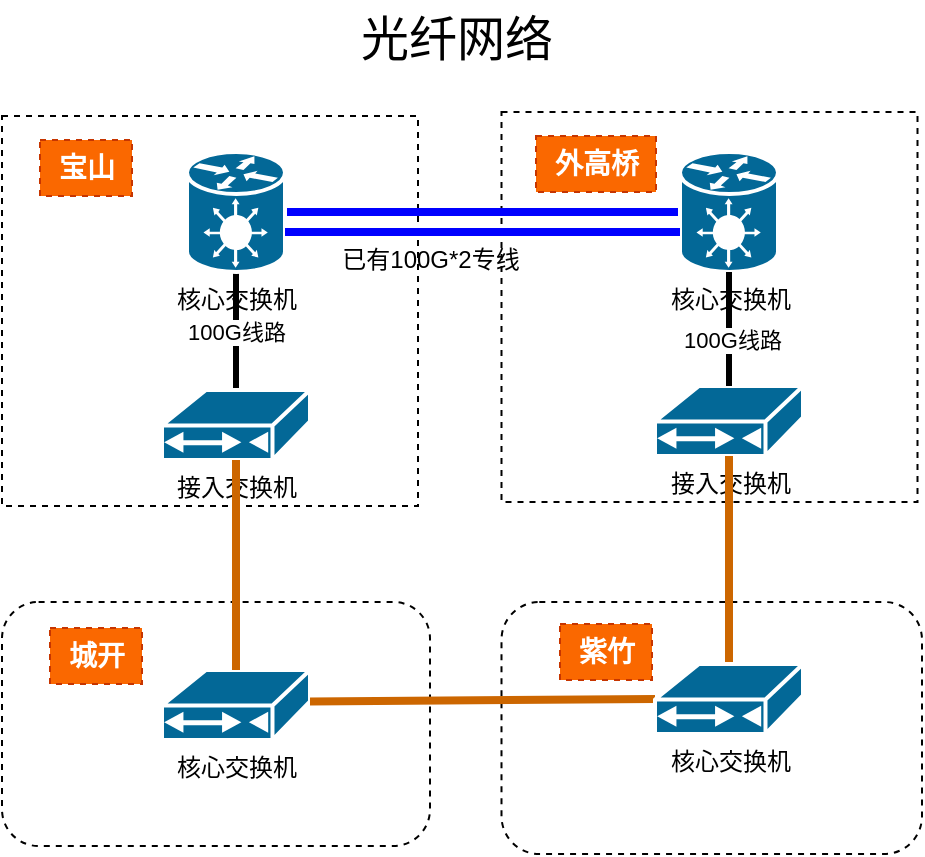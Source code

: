 <mxfile version="20.6.0" type="github">
  <diagram id="3BFR3GqZxXMxbAWBfeUj" name="Page-1">
    <mxGraphModel dx="930" dy="553" grid="0" gridSize="10" guides="1" tooltips="1" connect="1" arrows="1" fold="1" page="1" pageScale="1" pageWidth="827" pageHeight="1169" math="0" shadow="0">
      <root>
        <mxCell id="0" />
        <mxCell id="1" parent="0" />
        <mxCell id="6pjrII6g9MBGlCYJLemR-10" value="" style="rounded=1;whiteSpace=wrap;html=1;dashed=1;arcSize=0;" vertex="1" parent="1">
          <mxGeometry x="149" y="83" width="208" height="195" as="geometry" />
        </mxCell>
        <mxCell id="NzVSwbk70iNXb31Qm06j-4" value="" style="rounded=1;whiteSpace=wrap;html=1;dashed=1;" parent="1" vertex="1">
          <mxGeometry x="398.75" y="326" width="210.25" height="126" as="geometry" />
        </mxCell>
        <mxCell id="pgLIFL3BZB2Xo_3dE_xm-11" value="" style="rounded=1;whiteSpace=wrap;html=1;dashed=1;arcSize=0;" parent="1" vertex="1">
          <mxGeometry x="398.75" y="81" width="208" height="195" as="geometry" />
        </mxCell>
        <mxCell id="EAKdSy7ptGbpC2-vD8Ey-16" value="" style="rounded=1;whiteSpace=wrap;html=1;dashed=1;" parent="1" vertex="1">
          <mxGeometry x="149" y="326" width="214" height="122" as="geometry" />
        </mxCell>
        <mxCell id="EAKdSy7ptGbpC2-vD8Ey-15" value="100G线路" style="edgeStyle=none;rounded=1;orthogonalLoop=1;jettySize=auto;html=1;exitX=0.5;exitY=0;exitDx=0;exitDy=0;exitPerimeter=0;entryX=0.5;entryY=1;entryDx=0;entryDy=0;entryPerimeter=0;startArrow=none;startFill=0;endArrow=none;endFill=0;strokeColor=#000000;jumpSize=6;strokeWidth=3;" parent="1" source="EAKdSy7ptGbpC2-vD8Ey-10" target="EAKdSy7ptGbpC2-vD8Ey-14" edge="1">
          <mxGeometry relative="1" as="geometry">
            <mxPoint x="98" y="209" as="sourcePoint" />
          </mxGeometry>
        </mxCell>
        <mxCell id="EAKdSy7ptGbpC2-vD8Ey-10" value="接入交换机" style="shape=mxgraph.cisco.modems_and_phones.cable_modem;html=1;pointerEvents=1;dashed=0;fillColor=#036897;strokeColor=#ffffff;strokeWidth=2;verticalLabelPosition=bottom;verticalAlign=top;align=center;outlineConnect=0;" parent="1" vertex="1">
          <mxGeometry x="229" y="220" width="74" height="35" as="geometry" />
        </mxCell>
        <mxCell id="pgLIFL3BZB2Xo_3dE_xm-2" style="edgeStyle=none;orthogonalLoop=1;jettySize=auto;html=1;entryX=0;entryY=0.5;entryDx=0;entryDy=0;entryPerimeter=0;startArrow=none;startFill=0;endArrow=none;endFill=0;rounded=1;strokeColor=#0000FF;strokeWidth=4;" parent="1" source="EAKdSy7ptGbpC2-vD8Ey-14" target="pgLIFL3BZB2Xo_3dE_xm-1" edge="1">
          <mxGeometry relative="1" as="geometry" />
        </mxCell>
        <mxCell id="EAKdSy7ptGbpC2-vD8Ey-14" value="核心交换机" style="shape=mxgraph.cisco.hubs_and_gateways.generic_gateway;html=1;pointerEvents=1;dashed=0;fillColor=#036897;strokeColor=#ffffff;strokeWidth=2;verticalLabelPosition=bottom;verticalAlign=top;align=center;outlineConnect=0;" parent="1" vertex="1">
          <mxGeometry x="241.5" y="101" width="49" height="60" as="geometry" />
        </mxCell>
        <mxCell id="EAKdSy7ptGbpC2-vD8Ey-17" style="edgeStyle=none;rounded=1;orthogonalLoop=1;jettySize=auto;html=1;exitX=0.5;exitY=0;exitDx=0;exitDy=0;startArrow=none;startFill=0;endArrow=none;endFill=0;" parent="1" source="EAKdSy7ptGbpC2-vD8Ey-16" target="EAKdSy7ptGbpC2-vD8Ey-16" edge="1">
          <mxGeometry relative="1" as="geometry" />
        </mxCell>
        <mxCell id="pgLIFL3BZB2Xo_3dE_xm-1" value="核心交换机" style="shape=mxgraph.cisco.hubs_and_gateways.generic_gateway;html=1;pointerEvents=1;dashed=0;fillColor=#036897;strokeColor=#ffffff;strokeWidth=2;verticalLabelPosition=bottom;verticalAlign=top;align=center;outlineConnect=0;" parent="1" vertex="1">
          <mxGeometry x="488" y="101" width="49" height="60" as="geometry" />
        </mxCell>
        <mxCell id="pgLIFL3BZB2Xo_3dE_xm-4" value="已有100G*2专线" style="text;html=1;align=center;verticalAlign=middle;resizable=0;points=[];autosize=1;" parent="1" vertex="1">
          <mxGeometry x="309" y="142" width="107" height="26" as="geometry" />
        </mxCell>
        <mxCell id="pgLIFL3BZB2Xo_3dE_xm-6" value="&lt;span style=&quot;font-size: 14px;&quot;&gt;城开&lt;/span&gt;" style="text;html=1;resizable=0;autosize=1;align=center;verticalAlign=middle;points=[];fillColor=#fa6800;strokeColor=#C73500;rounded=0;dashed=1;fontColor=#ffffff;fontStyle=1" parent="1" vertex="1">
          <mxGeometry x="173" y="339" width="46" height="28" as="geometry" />
        </mxCell>
        <mxCell id="pgLIFL3BZB2Xo_3dE_xm-12" value="&lt;span style=&quot;font-size: 14px;&quot;&gt;宝山&lt;/span&gt;" style="text;html=1;resizable=0;autosize=1;align=center;verticalAlign=middle;points=[];fillColor=#fa6800;strokeColor=#C73500;rounded=0;dashed=1;fontColor=#ffffff;fontStyle=1" parent="1" vertex="1">
          <mxGeometry x="168" y="95" width="46" height="28" as="geometry" />
        </mxCell>
        <mxCell id="CFlZzpwRj5Hc7I2CVyy_-19" value="接入交换机" style="shape=mxgraph.cisco.modems_and_phones.cable_modem;html=1;pointerEvents=1;dashed=0;fillColor=#036897;strokeColor=#ffffff;strokeWidth=2;verticalLabelPosition=bottom;verticalAlign=top;align=center;outlineConnect=0;" parent="1" vertex="1">
          <mxGeometry x="475.5" y="218" width="74" height="35" as="geometry" />
        </mxCell>
        <mxCell id="CFlZzpwRj5Hc7I2CVyy_-22" style="edgeStyle=none;rounded=1;orthogonalLoop=1;jettySize=auto;html=1;exitX=0.5;exitY=0;exitDx=0;exitDy=0;startArrow=none;startFill=0;endArrow=none;endFill=0;" parent="1" edge="1">
          <mxGeometry relative="1" as="geometry">
            <mxPoint x="560.25" y="272" as="sourcePoint" />
            <mxPoint x="560.25" y="272" as="targetPoint" />
          </mxGeometry>
        </mxCell>
        <mxCell id="CFlZzpwRj5Hc7I2CVyy_-23" value="&lt;span style=&quot;font-size: 14px;&quot;&gt;紫竹&lt;/span&gt;" style="text;html=1;resizable=0;autosize=1;align=center;verticalAlign=middle;points=[];fillColor=#fa6800;strokeColor=#C73500;rounded=0;dashed=1;fontColor=#ffffff;fontStyle=1" parent="1" vertex="1">
          <mxGeometry x="428" y="337" width="46" height="28" as="geometry" />
        </mxCell>
        <mxCell id="CFlZzpwRj5Hc7I2CVyy_-25" style="edgeStyle=none;rounded=1;orthogonalLoop=1;jettySize=auto;html=1;exitX=0.5;exitY=0;exitDx=0;exitDy=0;exitPerimeter=0;entryX=0.5;entryY=1;entryDx=0;entryDy=0;entryPerimeter=0;startArrow=none;startFill=0;endArrow=none;endFill=0;strokeWidth=3;" parent="1" source="CFlZzpwRj5Hc7I2CVyy_-19" target="pgLIFL3BZB2Xo_3dE_xm-1" edge="1">
          <mxGeometry relative="1" as="geometry">
            <mxPoint x="508.91" y="282" as="sourcePoint" />
            <mxPoint x="508.91" y="202" as="targetPoint" />
          </mxGeometry>
        </mxCell>
        <mxCell id="6pjrII6g9MBGlCYJLemR-17" value="100G线路" style="edgeLabel;html=1;align=center;verticalAlign=middle;resizable=0;points=[];" vertex="1" connectable="0" parent="CFlZzpwRj5Hc7I2CVyy_-25">
          <mxGeometry x="-0.193" relative="1" as="geometry">
            <mxPoint x="1" as="offset" />
          </mxGeometry>
        </mxCell>
        <mxCell id="dk0VxwSReU-h2MXsKodl-3" value="核心交换机" style="shape=mxgraph.cisco.modems_and_phones.cable_modem;html=1;pointerEvents=1;dashed=0;fillColor=#036897;strokeColor=#ffffff;strokeWidth=2;verticalLabelPosition=bottom;verticalAlign=top;align=center;outlineConnect=0;" parent="1" vertex="1">
          <mxGeometry x="229" y="360" width="74" height="35" as="geometry" />
        </mxCell>
        <mxCell id="NzVSwbk70iNXb31Qm06j-6" value="&lt;font size=&quot;5&quot;&gt;&lt;span style=&quot;font-weight: 400;&quot;&gt;光纤网络&lt;/span&gt;&lt;/font&gt;" style="text;html=1;resizable=0;autosize=1;align=center;verticalAlign=middle;points=[];rounded=0;dashed=1;fontStyle=1;" parent="1" vertex="1">
          <mxGeometry x="319" y="25" width="114" height="40" as="geometry" />
        </mxCell>
        <mxCell id="6pjrII6g9MBGlCYJLemR-1" style="orthogonalLoop=1;jettySize=auto;html=1;entryX=1;entryY=0.45;entryDx=0;entryDy=0;entryPerimeter=0;startArrow=none;startFill=0;endArrow=none;endFill=0;rounded=1;strokeColor=#CC6600;strokeWidth=4;exitX=0;exitY=0.5;exitDx=0;exitDy=0;exitPerimeter=0;" edge="1" parent="1" source="6pjrII6g9MBGlCYJLemR-14" target="dk0VxwSReU-h2MXsKodl-3">
          <mxGeometry relative="1" as="geometry">
            <mxPoint x="180" y="475.559" as="sourcePoint" />
            <mxPoint x="377.5" y="472" as="targetPoint" />
          </mxGeometry>
        </mxCell>
        <mxCell id="6pjrII6g9MBGlCYJLemR-11" value="&lt;span style=&quot;font-size: 14px;&quot;&gt;外高桥&lt;/span&gt;" style="text;html=1;resizable=0;autosize=1;align=center;verticalAlign=middle;points=[];fillColor=#fa6800;strokeColor=#C73500;rounded=0;dashed=1;fontColor=#ffffff;fontStyle=1" vertex="1" parent="1">
          <mxGeometry x="416" y="93" width="60" height="28" as="geometry" />
        </mxCell>
        <mxCell id="6pjrII6g9MBGlCYJLemR-12" style="orthogonalLoop=1;jettySize=auto;html=1;entryX=0.5;entryY=1;entryDx=0;entryDy=0;entryPerimeter=0;startArrow=none;startFill=0;endArrow=none;endFill=0;rounded=1;strokeColor=#CC6600;strokeWidth=4;exitX=0.5;exitY=0;exitDx=0;exitDy=0;exitPerimeter=0;" edge="1" parent="1" source="6pjrII6g9MBGlCYJLemR-14" target="CFlZzpwRj5Hc7I2CVyy_-19">
          <mxGeometry relative="1" as="geometry">
            <mxPoint x="190" y="485.559" as="sourcePoint" />
            <mxPoint x="387.5" y="482" as="targetPoint" />
          </mxGeometry>
        </mxCell>
        <mxCell id="6pjrII6g9MBGlCYJLemR-13" style="orthogonalLoop=1;jettySize=auto;html=1;entryX=0.5;entryY=1;entryDx=0;entryDy=0;entryPerimeter=0;startArrow=none;startFill=0;endArrow=none;endFill=0;rounded=1;strokeColor=#CC6600;strokeWidth=4;exitX=0.5;exitY=0;exitDx=0;exitDy=0;exitPerimeter=0;" edge="1" parent="1" source="dk0VxwSReU-h2MXsKodl-3" target="EAKdSy7ptGbpC2-vD8Ey-10">
          <mxGeometry relative="1" as="geometry">
            <mxPoint x="40" y="318.559" as="sourcePoint" />
            <mxPoint x="237.5" y="315" as="targetPoint" />
          </mxGeometry>
        </mxCell>
        <mxCell id="6pjrII6g9MBGlCYJLemR-14" value="核心交换机" style="shape=mxgraph.cisco.modems_and_phones.cable_modem;html=1;pointerEvents=1;dashed=0;fillColor=#036897;strokeColor=#ffffff;strokeWidth=2;verticalLabelPosition=bottom;verticalAlign=top;align=center;outlineConnect=0;" vertex="1" parent="1">
          <mxGeometry x="475.5" y="357" width="74" height="35" as="geometry" />
        </mxCell>
        <mxCell id="6pjrII6g9MBGlCYJLemR-15" style="edgeStyle=none;orthogonalLoop=1;jettySize=auto;html=1;entryX=0;entryY=0.5;entryDx=0;entryDy=0;entryPerimeter=0;startArrow=none;startFill=0;endArrow=none;endFill=0;rounded=1;strokeColor=#0000FF;strokeWidth=4;" edge="1" parent="1">
          <mxGeometry relative="1" as="geometry">
            <mxPoint x="290.5" y="141" as="sourcePoint" />
            <mxPoint x="488" y="141" as="targetPoint" />
          </mxGeometry>
        </mxCell>
      </root>
    </mxGraphModel>
  </diagram>
</mxfile>
